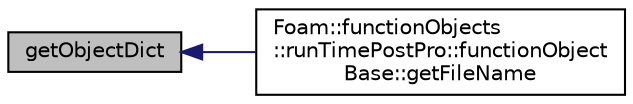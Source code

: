 digraph "getObjectDict"
{
  bgcolor="transparent";
  edge [fontname="Helvetica",fontsize="10",labelfontname="Helvetica",labelfontsize="10"];
  node [fontname="Helvetica",fontsize="10",shape=record];
  rankdir="LR";
  Node1 [label="getObjectDict",height=0.2,width=0.4,color="black", fillcolor="grey75", style="filled" fontcolor="black"];
  Node1 -> Node2 [dir="back",color="midnightblue",fontsize="10",style="solid",fontname="Helvetica"];
  Node2 [label="Foam::functionObjects\l::runTimePostPro::functionObject\lBase::getFileName",height=0.2,width=0.4,color="black",URL="$classFoam_1_1functionObjects_1_1runTimePostPro_1_1functionObjectBase.html#ad9046ece0e1c159a979e2dbf4025915d",tooltip="Retrieve the filename used to create the scene object using information stored via the stateFunctionO..."];
}
